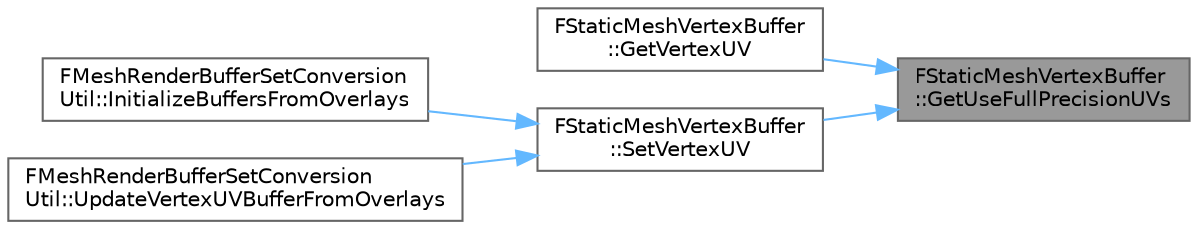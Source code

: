digraph "FStaticMeshVertexBuffer::GetUseFullPrecisionUVs"
{
 // INTERACTIVE_SVG=YES
 // LATEX_PDF_SIZE
  bgcolor="transparent";
  edge [fontname=Helvetica,fontsize=10,labelfontname=Helvetica,labelfontsize=10];
  node [fontname=Helvetica,fontsize=10,shape=box,height=0.2,width=0.4];
  rankdir="RL";
  Node1 [id="Node000001",label="FStaticMeshVertexBuffer\l::GetUseFullPrecisionUVs",height=0.2,width=0.4,color="gray40", fillcolor="grey60", style="filled", fontcolor="black",tooltip=" "];
  Node1 -> Node2 [id="edge1_Node000001_Node000002",dir="back",color="steelblue1",style="solid",tooltip=" "];
  Node2 [id="Node000002",label="FStaticMeshVertexBuffer\l::GetVertexUV",height=0.2,width=0.4,color="grey40", fillcolor="white", style="filled",URL="$d7/d68/classFStaticMeshVertexBuffer.html#a914ddef3ec050654f6d2ea2c93b8d021",tooltip="Set the vertex UV values at the given index in the vertex buffer."];
  Node1 -> Node3 [id="edge2_Node000001_Node000003",dir="back",color="steelblue1",style="solid",tooltip=" "];
  Node3 [id="Node000003",label="FStaticMeshVertexBuffer\l::SetVertexUV",height=0.2,width=0.4,color="grey40", fillcolor="white", style="filled",URL="$d7/d68/classFStaticMeshVertexBuffer.html#a0ffadd8322a67b0d7070850f88809527",tooltip="Set the vertex UV values at the given index in the vertex buffer."];
  Node3 -> Node4 [id="edge3_Node000003_Node000004",dir="back",color="steelblue1",style="solid",tooltip=" "];
  Node4 [id="Node000004",label="FMeshRenderBufferSetConversion\lUtil::InitializeBuffersFromOverlays",height=0.2,width=0.4,color="grey40", fillcolor="white", style="filled",URL="$d9/d3f/structFMeshRenderBufferSetConversionUtil.html#ac2a9220c7dd07dbc583f033aab1deee8",tooltip="Initialize rendering buffers from given attribute overlays."];
  Node3 -> Node5 [id="edge4_Node000003_Node000005",dir="back",color="steelblue1",style="solid",tooltip=" "];
  Node5 [id="Node000005",label="FMeshRenderBufferSetConversion\lUtil::UpdateVertexUVBufferFromOverlays",height=0.2,width=0.4,color="grey40", fillcolor="white", style="filled",URL="$d9/d3f/structFMeshRenderBufferSetConversionUtil.html#ab0cdcad9517dea993fd3272efcd24d48",tooltip="Update vertex uvs of an existing set of render buffers."];
}
